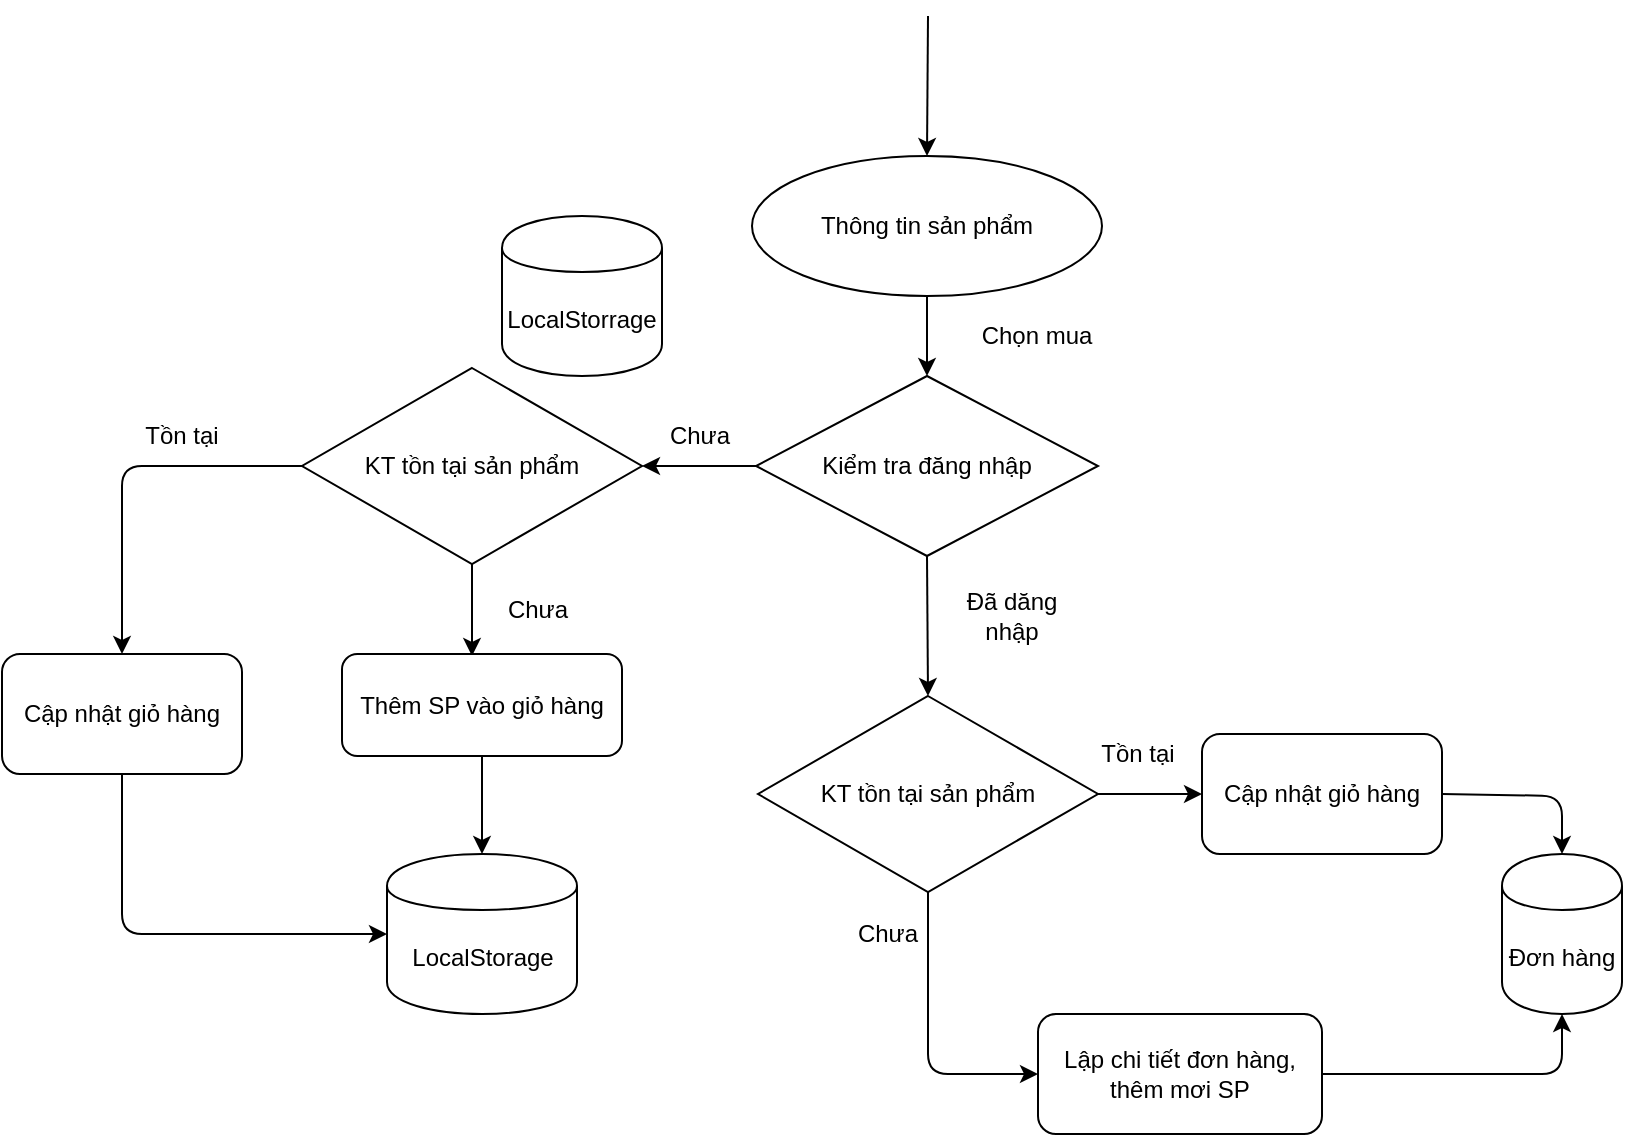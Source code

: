 <mxfile version="10.6.7" type="github"><diagram id="k_Rjoh6ZRWonIpk5u1K2" name="Page-1"><mxGraphModel dx="1838" dy="512" grid="1" gridSize="10" guides="1" tooltips="1" connect="1" arrows="1" fold="1" page="1" pageScale="1" pageWidth="850" pageHeight="1100" math="0" shadow="0"><root><mxCell id="0"/><mxCell id="1" parent="0"/><mxCell id="0nKcUYWyAvOm2BQtN-gS-26" value="Thông tin sản phẩm" style="ellipse;whiteSpace=wrap;html=1;" vertex="1" parent="1"><mxGeometry x="305" y="310" width="175" height="70" as="geometry"/></mxCell><mxCell id="0nKcUYWyAvOm2BQtN-gS-27" value="Kiểm tra đăng nhập" style="rhombus;whiteSpace=wrap;html=1;" vertex="1" parent="1"><mxGeometry x="307" y="420" width="171" height="90" as="geometry"/></mxCell><mxCell id="0nKcUYWyAvOm2BQtN-gS-28" value="" style="endArrow=classic;html=1;exitX=0.5;exitY=1;exitDx=0;exitDy=0;entryX=0.5;entryY=0;entryDx=0;entryDy=0;" edge="1" parent="1" source="0nKcUYWyAvOm2BQtN-gS-26" target="0nKcUYWyAvOm2BQtN-gS-27"><mxGeometry width="50" height="50" relative="1" as="geometry"><mxPoint x="370" y="430" as="sourcePoint"/><mxPoint x="420" y="380" as="targetPoint"/></mxGeometry></mxCell><mxCell id="0nKcUYWyAvOm2BQtN-gS-29" value="Chọn mua" style="text;html=1;strokeColor=none;fillColor=none;align=center;verticalAlign=middle;whiteSpace=wrap;rounded=0;" vertex="1" parent="1"><mxGeometry x="405" y="390" width="85" height="20" as="geometry"/></mxCell><mxCell id="0nKcUYWyAvOm2BQtN-gS-30" value="" style="endArrow=classic;html=1;entryX=0.5;entryY=0;entryDx=0;entryDy=0;" edge="1" parent="1" target="0nKcUYWyAvOm2BQtN-gS-26"><mxGeometry width="50" height="50" relative="1" as="geometry"><mxPoint x="393" y="240" as="sourcePoint"/><mxPoint x="410" y="230" as="targetPoint"/></mxGeometry></mxCell><mxCell id="0nKcUYWyAvOm2BQtN-gS-31" value="" style="endArrow=classic;html=1;exitX=0;exitY=0.5;exitDx=0;exitDy=0;" edge="1" parent="1" source="0nKcUYWyAvOm2BQtN-gS-27"><mxGeometry width="50" height="50" relative="1" as="geometry"><mxPoint x="160" y="490" as="sourcePoint"/><mxPoint x="250" y="465" as="targetPoint"/></mxGeometry></mxCell><mxCell id="0nKcUYWyAvOm2BQtN-gS-48" style="edgeStyle=orthogonalEdgeStyle;rounded=0;orthogonalLoop=1;jettySize=auto;html=1;" edge="1" parent="1" source="0nKcUYWyAvOm2BQtN-gS-32"><mxGeometry relative="1" as="geometry"><mxPoint x="165" y="560" as="targetPoint"/></mxGeometry></mxCell><mxCell id="0nKcUYWyAvOm2BQtN-gS-32" value="KT tồn tại sản phẩm" style="rhombus;whiteSpace=wrap;html=1;" vertex="1" parent="1"><mxGeometry x="80" y="416" width="170" height="98" as="geometry"/></mxCell><mxCell id="0nKcUYWyAvOm2BQtN-gS-33" value="LocalStorrage" style="shape=cylinder;whiteSpace=wrap;html=1;boundedLbl=1;backgroundOutline=1;" vertex="1" parent="1"><mxGeometry x="180" y="340" width="80" height="80" as="geometry"/></mxCell><mxCell id="0nKcUYWyAvOm2BQtN-gS-34" value="Chưa" style="text;html=1;strokeColor=none;fillColor=none;align=center;verticalAlign=middle;whiteSpace=wrap;rounded=0;" vertex="1" parent="1"><mxGeometry x="259" y="440" width="40" height="20" as="geometry"/></mxCell><mxCell id="0nKcUYWyAvOm2BQtN-gS-35" value="" style="endArrow=classic;html=1;exitX=0.5;exitY=1;exitDx=0;exitDy=0;" edge="1" parent="1" source="0nKcUYWyAvOm2BQtN-gS-27"><mxGeometry width="50" height="50" relative="1" as="geometry"><mxPoint x="430" y="650" as="sourcePoint"/><mxPoint x="393" y="580" as="targetPoint"/></mxGeometry></mxCell><mxCell id="0nKcUYWyAvOm2BQtN-gS-36" value="Đã dăng nhập" style="text;html=1;strokeColor=none;fillColor=none;align=center;verticalAlign=middle;whiteSpace=wrap;rounded=0;" vertex="1" parent="1"><mxGeometry x="400" y="530" width="70" height="20" as="geometry"/></mxCell><mxCell id="0nKcUYWyAvOm2BQtN-gS-37" value="KT tồn tại sản phẩm" style="rhombus;whiteSpace=wrap;html=1;" vertex="1" parent="1"><mxGeometry x="308" y="580" width="170" height="98" as="geometry"/></mxCell><mxCell id="0nKcUYWyAvOm2BQtN-gS-38" value="" style="endArrow=classic;html=1;exitX=0.5;exitY=1;exitDx=0;exitDy=0;entryX=0;entryY=0.5;entryDx=0;entryDy=0;" edge="1" parent="1" source="0nKcUYWyAvOm2BQtN-gS-37" target="0nKcUYWyAvOm2BQtN-gS-44"><mxGeometry width="50" height="50" relative="1" as="geometry"><mxPoint x="380" y="710" as="sourcePoint"/><mxPoint x="393" y="770" as="targetPoint"/><Array as="points"><mxPoint x="393" y="769"/></Array></mxGeometry></mxCell><mxCell id="0nKcUYWyAvOm2BQtN-gS-40" value="" style="endArrow=classic;html=1;exitX=1;exitY=0.5;exitDx=0;exitDy=0;entryX=0;entryY=0.5;entryDx=0;entryDy=0;" edge="1" parent="1" source="0nKcUYWyAvOm2BQtN-gS-37"><mxGeometry width="50" height="50" relative="1" as="geometry"><mxPoint x="110" y="790" as="sourcePoint"/><mxPoint x="530" y="629" as="targetPoint"/></mxGeometry></mxCell><mxCell id="0nKcUYWyAvOm2BQtN-gS-41" value="Cập nhật giỏ hàng" style="rounded=1;whiteSpace=wrap;html=1;" vertex="1" parent="1"><mxGeometry x="530" y="599" width="120" height="60" as="geometry"/></mxCell><mxCell id="0nKcUYWyAvOm2BQtN-gS-42" value="Tồn tại" style="text;html=1;strokeColor=none;fillColor=none;align=center;verticalAlign=middle;whiteSpace=wrap;rounded=0;" vertex="1" parent="1"><mxGeometry x="478" y="599" width="40" height="20" as="geometry"/></mxCell><mxCell id="0nKcUYWyAvOm2BQtN-gS-43" value="Đơn hàng" style="shape=cylinder;whiteSpace=wrap;html=1;boundedLbl=1;backgroundOutline=1;" vertex="1" parent="1"><mxGeometry x="680" y="659" width="60" height="80" as="geometry"/></mxCell><mxCell id="0nKcUYWyAvOm2BQtN-gS-44" value="Lập chi tiết đơn hàng, thêm mơi SP" style="rounded=1;whiteSpace=wrap;html=1;" vertex="1" parent="1"><mxGeometry x="448" y="739" width="142" height="60" as="geometry"/></mxCell><mxCell id="0nKcUYWyAvOm2BQtN-gS-45" value="" style="endArrow=classic;html=1;exitX=1;exitY=0.5;exitDx=0;exitDy=0;entryX=0.5;entryY=1;entryDx=0;entryDy=0;" edge="1" parent="1" source="0nKcUYWyAvOm2BQtN-gS-44" target="0nKcUYWyAvOm2BQtN-gS-43"><mxGeometry width="50" height="50" relative="1" as="geometry"><mxPoint x="590" y="800" as="sourcePoint"/><mxPoint x="640" y="750" as="targetPoint"/><Array as="points"><mxPoint x="710" y="769"/></Array></mxGeometry></mxCell><mxCell id="0nKcUYWyAvOm2BQtN-gS-47" value="" style="endArrow=classic;html=1;exitX=1;exitY=0.5;exitDx=0;exitDy=0;entryX=0.5;entryY=0;entryDx=0;entryDy=0;" edge="1" parent="1" source="0nKcUYWyAvOm2BQtN-gS-41" target="0nKcUYWyAvOm2BQtN-gS-43"><mxGeometry width="50" height="50" relative="1" as="geometry"><mxPoint x="600" y="550" as="sourcePoint"/><mxPoint x="650" y="500" as="targetPoint"/><Array as="points"><mxPoint x="710" y="630"/></Array></mxGeometry></mxCell><mxCell id="0nKcUYWyAvOm2BQtN-gS-49" value="Thêm SP vào giỏ hàng" style="rounded=1;whiteSpace=wrap;html=1;" vertex="1" parent="1"><mxGeometry x="100" y="559" width="140" height="51" as="geometry"/></mxCell><mxCell id="0nKcUYWyAvOm2BQtN-gS-50" value="LocalStorage" style="shape=cylinder;whiteSpace=wrap;html=1;boundedLbl=1;backgroundOutline=1;" vertex="1" parent="1"><mxGeometry x="122.5" y="659" width="95" height="80" as="geometry"/></mxCell><mxCell id="0nKcUYWyAvOm2BQtN-gS-52" value="" style="endArrow=classic;html=1;exitX=0.5;exitY=1;exitDx=0;exitDy=0;entryX=0.5;entryY=0;entryDx=0;entryDy=0;" edge="1" parent="1" source="0nKcUYWyAvOm2BQtN-gS-49" target="0nKcUYWyAvOm2BQtN-gS-50"><mxGeometry width="50" height="50" relative="1" as="geometry"><mxPoint x="20" y="840" as="sourcePoint"/><mxPoint x="70" y="790" as="targetPoint"/></mxGeometry></mxCell><mxCell id="0nKcUYWyAvOm2BQtN-gS-53" value="" style="endArrow=classic;html=1;exitX=0;exitY=0.5;exitDx=0;exitDy=0;entryX=0.5;entryY=0;entryDx=0;entryDy=0;" edge="1" parent="1" source="0nKcUYWyAvOm2BQtN-gS-32" target="0nKcUYWyAvOm2BQtN-gS-54"><mxGeometry width="50" height="50" relative="1" as="geometry"><mxPoint x="10" y="510" as="sourcePoint"/><mxPoint x="10" y="465" as="targetPoint"/><Array as="points"><mxPoint x="-10" y="465"/></Array></mxGeometry></mxCell><mxCell id="0nKcUYWyAvOm2BQtN-gS-54" value="Cập nhật giỏ hàng" style="rounded=1;whiteSpace=wrap;html=1;" vertex="1" parent="1"><mxGeometry x="-70" y="559" width="120" height="60" as="geometry"/></mxCell><mxCell id="0nKcUYWyAvOm2BQtN-gS-55" value="" style="endArrow=classic;html=1;exitX=0.5;exitY=1;exitDx=0;exitDy=0;entryX=0;entryY=0.5;entryDx=0;entryDy=0;" edge="1" parent="1" source="0nKcUYWyAvOm2BQtN-gS-54" target="0nKcUYWyAvOm2BQtN-gS-50"><mxGeometry width="50" height="50" relative="1" as="geometry"><mxPoint x="-20" y="740" as="sourcePoint"/><mxPoint x="30" y="690" as="targetPoint"/><Array as="points"><mxPoint x="-10" y="699"/></Array></mxGeometry></mxCell><mxCell id="0nKcUYWyAvOm2BQtN-gS-56" value="Chưa" style="text;html=1;strokeColor=none;fillColor=none;align=center;verticalAlign=middle;whiteSpace=wrap;rounded=0;" vertex="1" parent="1"><mxGeometry x="177.5" y="526.5" width="40" height="20" as="geometry"/></mxCell><mxCell id="0nKcUYWyAvOm2BQtN-gS-58" value="Tồn tại" style="text;html=1;strokeColor=none;fillColor=none;align=center;verticalAlign=middle;whiteSpace=wrap;rounded=0;" vertex="1" parent="1"><mxGeometry y="440" width="40" height="20" as="geometry"/></mxCell><mxCell id="0nKcUYWyAvOm2BQtN-gS-59" value="Chưa" style="text;html=1;strokeColor=none;fillColor=none;align=center;verticalAlign=middle;whiteSpace=wrap;rounded=0;" vertex="1" parent="1"><mxGeometry x="353" y="689" width="40" height="20" as="geometry"/></mxCell></root></mxGraphModel></diagram></mxfile>